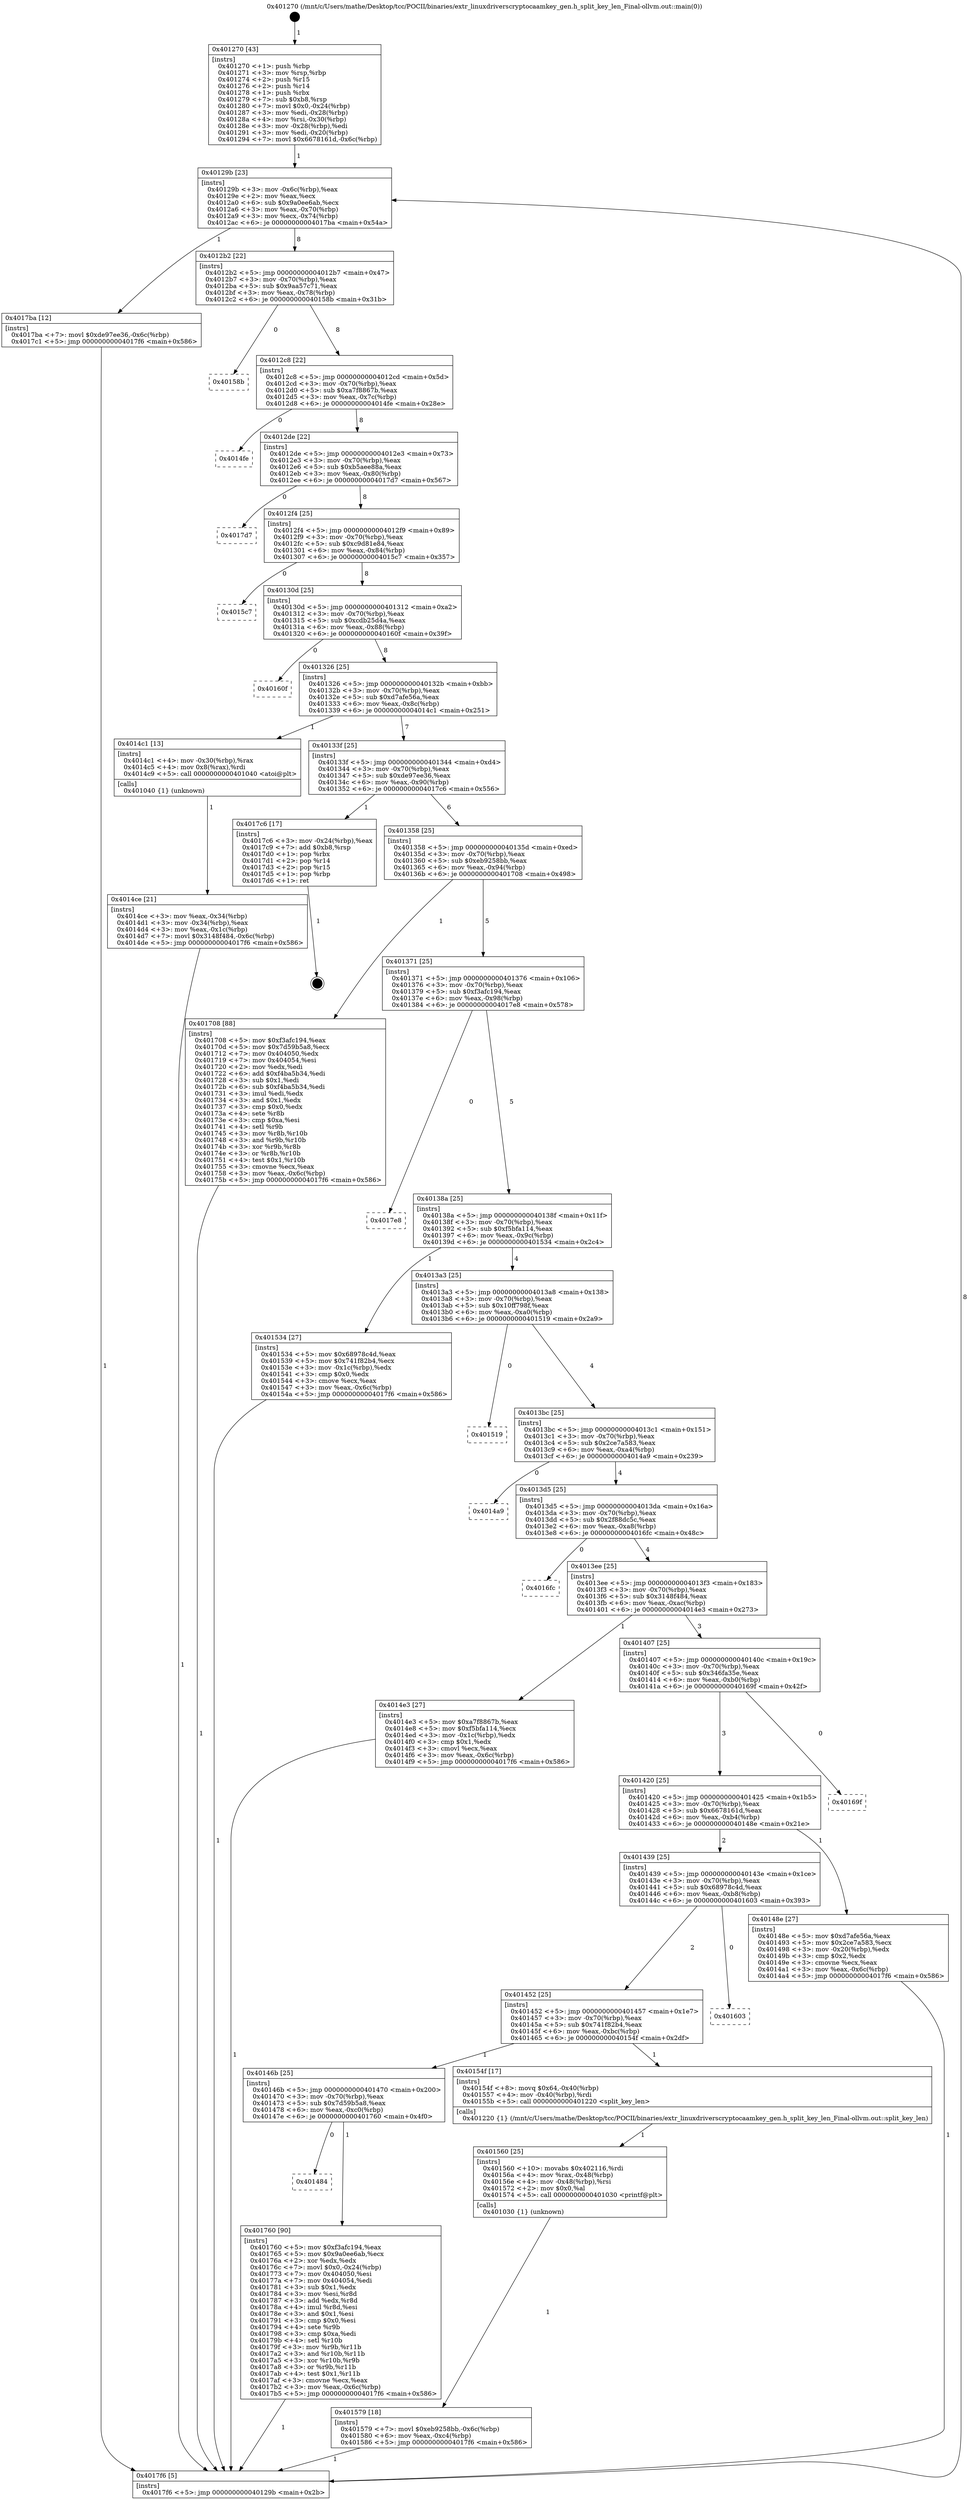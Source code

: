 digraph "0x401270" {
  label = "0x401270 (/mnt/c/Users/mathe/Desktop/tcc/POCII/binaries/extr_linuxdriverscryptocaamkey_gen.h_split_key_len_Final-ollvm.out::main(0))"
  labelloc = "t"
  node[shape=record]

  Entry [label="",width=0.3,height=0.3,shape=circle,fillcolor=black,style=filled]
  "0x40129b" [label="{
     0x40129b [23]\l
     | [instrs]\l
     &nbsp;&nbsp;0x40129b \<+3\>: mov -0x6c(%rbp),%eax\l
     &nbsp;&nbsp;0x40129e \<+2\>: mov %eax,%ecx\l
     &nbsp;&nbsp;0x4012a0 \<+6\>: sub $0x9a0ee6ab,%ecx\l
     &nbsp;&nbsp;0x4012a6 \<+3\>: mov %eax,-0x70(%rbp)\l
     &nbsp;&nbsp;0x4012a9 \<+3\>: mov %ecx,-0x74(%rbp)\l
     &nbsp;&nbsp;0x4012ac \<+6\>: je 00000000004017ba \<main+0x54a\>\l
  }"]
  "0x4017ba" [label="{
     0x4017ba [12]\l
     | [instrs]\l
     &nbsp;&nbsp;0x4017ba \<+7\>: movl $0xde97ee36,-0x6c(%rbp)\l
     &nbsp;&nbsp;0x4017c1 \<+5\>: jmp 00000000004017f6 \<main+0x586\>\l
  }"]
  "0x4012b2" [label="{
     0x4012b2 [22]\l
     | [instrs]\l
     &nbsp;&nbsp;0x4012b2 \<+5\>: jmp 00000000004012b7 \<main+0x47\>\l
     &nbsp;&nbsp;0x4012b7 \<+3\>: mov -0x70(%rbp),%eax\l
     &nbsp;&nbsp;0x4012ba \<+5\>: sub $0x9aa57c71,%eax\l
     &nbsp;&nbsp;0x4012bf \<+3\>: mov %eax,-0x78(%rbp)\l
     &nbsp;&nbsp;0x4012c2 \<+6\>: je 000000000040158b \<main+0x31b\>\l
  }"]
  Exit [label="",width=0.3,height=0.3,shape=circle,fillcolor=black,style=filled,peripheries=2]
  "0x40158b" [label="{
     0x40158b\l
  }", style=dashed]
  "0x4012c8" [label="{
     0x4012c8 [22]\l
     | [instrs]\l
     &nbsp;&nbsp;0x4012c8 \<+5\>: jmp 00000000004012cd \<main+0x5d\>\l
     &nbsp;&nbsp;0x4012cd \<+3\>: mov -0x70(%rbp),%eax\l
     &nbsp;&nbsp;0x4012d0 \<+5\>: sub $0xa7f8867b,%eax\l
     &nbsp;&nbsp;0x4012d5 \<+3\>: mov %eax,-0x7c(%rbp)\l
     &nbsp;&nbsp;0x4012d8 \<+6\>: je 00000000004014fe \<main+0x28e\>\l
  }"]
  "0x401484" [label="{
     0x401484\l
  }", style=dashed]
  "0x4014fe" [label="{
     0x4014fe\l
  }", style=dashed]
  "0x4012de" [label="{
     0x4012de [22]\l
     | [instrs]\l
     &nbsp;&nbsp;0x4012de \<+5\>: jmp 00000000004012e3 \<main+0x73\>\l
     &nbsp;&nbsp;0x4012e3 \<+3\>: mov -0x70(%rbp),%eax\l
     &nbsp;&nbsp;0x4012e6 \<+5\>: sub $0xb5aee88a,%eax\l
     &nbsp;&nbsp;0x4012eb \<+3\>: mov %eax,-0x80(%rbp)\l
     &nbsp;&nbsp;0x4012ee \<+6\>: je 00000000004017d7 \<main+0x567\>\l
  }"]
  "0x401760" [label="{
     0x401760 [90]\l
     | [instrs]\l
     &nbsp;&nbsp;0x401760 \<+5\>: mov $0xf3afc194,%eax\l
     &nbsp;&nbsp;0x401765 \<+5\>: mov $0x9a0ee6ab,%ecx\l
     &nbsp;&nbsp;0x40176a \<+2\>: xor %edx,%edx\l
     &nbsp;&nbsp;0x40176c \<+7\>: movl $0x0,-0x24(%rbp)\l
     &nbsp;&nbsp;0x401773 \<+7\>: mov 0x404050,%esi\l
     &nbsp;&nbsp;0x40177a \<+7\>: mov 0x404054,%edi\l
     &nbsp;&nbsp;0x401781 \<+3\>: sub $0x1,%edx\l
     &nbsp;&nbsp;0x401784 \<+3\>: mov %esi,%r8d\l
     &nbsp;&nbsp;0x401787 \<+3\>: add %edx,%r8d\l
     &nbsp;&nbsp;0x40178a \<+4\>: imul %r8d,%esi\l
     &nbsp;&nbsp;0x40178e \<+3\>: and $0x1,%esi\l
     &nbsp;&nbsp;0x401791 \<+3\>: cmp $0x0,%esi\l
     &nbsp;&nbsp;0x401794 \<+4\>: sete %r9b\l
     &nbsp;&nbsp;0x401798 \<+3\>: cmp $0xa,%edi\l
     &nbsp;&nbsp;0x40179b \<+4\>: setl %r10b\l
     &nbsp;&nbsp;0x40179f \<+3\>: mov %r9b,%r11b\l
     &nbsp;&nbsp;0x4017a2 \<+3\>: and %r10b,%r11b\l
     &nbsp;&nbsp;0x4017a5 \<+3\>: xor %r10b,%r9b\l
     &nbsp;&nbsp;0x4017a8 \<+3\>: or %r9b,%r11b\l
     &nbsp;&nbsp;0x4017ab \<+4\>: test $0x1,%r11b\l
     &nbsp;&nbsp;0x4017af \<+3\>: cmovne %ecx,%eax\l
     &nbsp;&nbsp;0x4017b2 \<+3\>: mov %eax,-0x6c(%rbp)\l
     &nbsp;&nbsp;0x4017b5 \<+5\>: jmp 00000000004017f6 \<main+0x586\>\l
  }"]
  "0x4017d7" [label="{
     0x4017d7\l
  }", style=dashed]
  "0x4012f4" [label="{
     0x4012f4 [25]\l
     | [instrs]\l
     &nbsp;&nbsp;0x4012f4 \<+5\>: jmp 00000000004012f9 \<main+0x89\>\l
     &nbsp;&nbsp;0x4012f9 \<+3\>: mov -0x70(%rbp),%eax\l
     &nbsp;&nbsp;0x4012fc \<+5\>: sub $0xc9d81e84,%eax\l
     &nbsp;&nbsp;0x401301 \<+6\>: mov %eax,-0x84(%rbp)\l
     &nbsp;&nbsp;0x401307 \<+6\>: je 00000000004015c7 \<main+0x357\>\l
  }"]
  "0x401579" [label="{
     0x401579 [18]\l
     | [instrs]\l
     &nbsp;&nbsp;0x401579 \<+7\>: movl $0xeb9258bb,-0x6c(%rbp)\l
     &nbsp;&nbsp;0x401580 \<+6\>: mov %eax,-0xc4(%rbp)\l
     &nbsp;&nbsp;0x401586 \<+5\>: jmp 00000000004017f6 \<main+0x586\>\l
  }"]
  "0x4015c7" [label="{
     0x4015c7\l
  }", style=dashed]
  "0x40130d" [label="{
     0x40130d [25]\l
     | [instrs]\l
     &nbsp;&nbsp;0x40130d \<+5\>: jmp 0000000000401312 \<main+0xa2\>\l
     &nbsp;&nbsp;0x401312 \<+3\>: mov -0x70(%rbp),%eax\l
     &nbsp;&nbsp;0x401315 \<+5\>: sub $0xcdb25d4a,%eax\l
     &nbsp;&nbsp;0x40131a \<+6\>: mov %eax,-0x88(%rbp)\l
     &nbsp;&nbsp;0x401320 \<+6\>: je 000000000040160f \<main+0x39f\>\l
  }"]
  "0x401560" [label="{
     0x401560 [25]\l
     | [instrs]\l
     &nbsp;&nbsp;0x401560 \<+10\>: movabs $0x402116,%rdi\l
     &nbsp;&nbsp;0x40156a \<+4\>: mov %rax,-0x48(%rbp)\l
     &nbsp;&nbsp;0x40156e \<+4\>: mov -0x48(%rbp),%rsi\l
     &nbsp;&nbsp;0x401572 \<+2\>: mov $0x0,%al\l
     &nbsp;&nbsp;0x401574 \<+5\>: call 0000000000401030 \<printf@plt\>\l
     | [calls]\l
     &nbsp;&nbsp;0x401030 \{1\} (unknown)\l
  }"]
  "0x40160f" [label="{
     0x40160f\l
  }", style=dashed]
  "0x401326" [label="{
     0x401326 [25]\l
     | [instrs]\l
     &nbsp;&nbsp;0x401326 \<+5\>: jmp 000000000040132b \<main+0xbb\>\l
     &nbsp;&nbsp;0x40132b \<+3\>: mov -0x70(%rbp),%eax\l
     &nbsp;&nbsp;0x40132e \<+5\>: sub $0xd7afe56a,%eax\l
     &nbsp;&nbsp;0x401333 \<+6\>: mov %eax,-0x8c(%rbp)\l
     &nbsp;&nbsp;0x401339 \<+6\>: je 00000000004014c1 \<main+0x251\>\l
  }"]
  "0x40146b" [label="{
     0x40146b [25]\l
     | [instrs]\l
     &nbsp;&nbsp;0x40146b \<+5\>: jmp 0000000000401470 \<main+0x200\>\l
     &nbsp;&nbsp;0x401470 \<+3\>: mov -0x70(%rbp),%eax\l
     &nbsp;&nbsp;0x401473 \<+5\>: sub $0x7d59b5a8,%eax\l
     &nbsp;&nbsp;0x401478 \<+6\>: mov %eax,-0xc0(%rbp)\l
     &nbsp;&nbsp;0x40147e \<+6\>: je 0000000000401760 \<main+0x4f0\>\l
  }"]
  "0x4014c1" [label="{
     0x4014c1 [13]\l
     | [instrs]\l
     &nbsp;&nbsp;0x4014c1 \<+4\>: mov -0x30(%rbp),%rax\l
     &nbsp;&nbsp;0x4014c5 \<+4\>: mov 0x8(%rax),%rdi\l
     &nbsp;&nbsp;0x4014c9 \<+5\>: call 0000000000401040 \<atoi@plt\>\l
     | [calls]\l
     &nbsp;&nbsp;0x401040 \{1\} (unknown)\l
  }"]
  "0x40133f" [label="{
     0x40133f [25]\l
     | [instrs]\l
     &nbsp;&nbsp;0x40133f \<+5\>: jmp 0000000000401344 \<main+0xd4\>\l
     &nbsp;&nbsp;0x401344 \<+3\>: mov -0x70(%rbp),%eax\l
     &nbsp;&nbsp;0x401347 \<+5\>: sub $0xde97ee36,%eax\l
     &nbsp;&nbsp;0x40134c \<+6\>: mov %eax,-0x90(%rbp)\l
     &nbsp;&nbsp;0x401352 \<+6\>: je 00000000004017c6 \<main+0x556\>\l
  }"]
  "0x40154f" [label="{
     0x40154f [17]\l
     | [instrs]\l
     &nbsp;&nbsp;0x40154f \<+8\>: movq $0x64,-0x40(%rbp)\l
     &nbsp;&nbsp;0x401557 \<+4\>: mov -0x40(%rbp),%rdi\l
     &nbsp;&nbsp;0x40155b \<+5\>: call 0000000000401220 \<split_key_len\>\l
     | [calls]\l
     &nbsp;&nbsp;0x401220 \{1\} (/mnt/c/Users/mathe/Desktop/tcc/POCII/binaries/extr_linuxdriverscryptocaamkey_gen.h_split_key_len_Final-ollvm.out::split_key_len)\l
  }"]
  "0x4017c6" [label="{
     0x4017c6 [17]\l
     | [instrs]\l
     &nbsp;&nbsp;0x4017c6 \<+3\>: mov -0x24(%rbp),%eax\l
     &nbsp;&nbsp;0x4017c9 \<+7\>: add $0xb8,%rsp\l
     &nbsp;&nbsp;0x4017d0 \<+1\>: pop %rbx\l
     &nbsp;&nbsp;0x4017d1 \<+2\>: pop %r14\l
     &nbsp;&nbsp;0x4017d3 \<+2\>: pop %r15\l
     &nbsp;&nbsp;0x4017d5 \<+1\>: pop %rbp\l
     &nbsp;&nbsp;0x4017d6 \<+1\>: ret\l
  }"]
  "0x401358" [label="{
     0x401358 [25]\l
     | [instrs]\l
     &nbsp;&nbsp;0x401358 \<+5\>: jmp 000000000040135d \<main+0xed\>\l
     &nbsp;&nbsp;0x40135d \<+3\>: mov -0x70(%rbp),%eax\l
     &nbsp;&nbsp;0x401360 \<+5\>: sub $0xeb9258bb,%eax\l
     &nbsp;&nbsp;0x401365 \<+6\>: mov %eax,-0x94(%rbp)\l
     &nbsp;&nbsp;0x40136b \<+6\>: je 0000000000401708 \<main+0x498\>\l
  }"]
  "0x401452" [label="{
     0x401452 [25]\l
     | [instrs]\l
     &nbsp;&nbsp;0x401452 \<+5\>: jmp 0000000000401457 \<main+0x1e7\>\l
     &nbsp;&nbsp;0x401457 \<+3\>: mov -0x70(%rbp),%eax\l
     &nbsp;&nbsp;0x40145a \<+5\>: sub $0x741f82b4,%eax\l
     &nbsp;&nbsp;0x40145f \<+6\>: mov %eax,-0xbc(%rbp)\l
     &nbsp;&nbsp;0x401465 \<+6\>: je 000000000040154f \<main+0x2df\>\l
  }"]
  "0x401708" [label="{
     0x401708 [88]\l
     | [instrs]\l
     &nbsp;&nbsp;0x401708 \<+5\>: mov $0xf3afc194,%eax\l
     &nbsp;&nbsp;0x40170d \<+5\>: mov $0x7d59b5a8,%ecx\l
     &nbsp;&nbsp;0x401712 \<+7\>: mov 0x404050,%edx\l
     &nbsp;&nbsp;0x401719 \<+7\>: mov 0x404054,%esi\l
     &nbsp;&nbsp;0x401720 \<+2\>: mov %edx,%edi\l
     &nbsp;&nbsp;0x401722 \<+6\>: add $0xf4ba5b34,%edi\l
     &nbsp;&nbsp;0x401728 \<+3\>: sub $0x1,%edi\l
     &nbsp;&nbsp;0x40172b \<+6\>: sub $0xf4ba5b34,%edi\l
     &nbsp;&nbsp;0x401731 \<+3\>: imul %edi,%edx\l
     &nbsp;&nbsp;0x401734 \<+3\>: and $0x1,%edx\l
     &nbsp;&nbsp;0x401737 \<+3\>: cmp $0x0,%edx\l
     &nbsp;&nbsp;0x40173a \<+4\>: sete %r8b\l
     &nbsp;&nbsp;0x40173e \<+3\>: cmp $0xa,%esi\l
     &nbsp;&nbsp;0x401741 \<+4\>: setl %r9b\l
     &nbsp;&nbsp;0x401745 \<+3\>: mov %r8b,%r10b\l
     &nbsp;&nbsp;0x401748 \<+3\>: and %r9b,%r10b\l
     &nbsp;&nbsp;0x40174b \<+3\>: xor %r9b,%r8b\l
     &nbsp;&nbsp;0x40174e \<+3\>: or %r8b,%r10b\l
     &nbsp;&nbsp;0x401751 \<+4\>: test $0x1,%r10b\l
     &nbsp;&nbsp;0x401755 \<+3\>: cmovne %ecx,%eax\l
     &nbsp;&nbsp;0x401758 \<+3\>: mov %eax,-0x6c(%rbp)\l
     &nbsp;&nbsp;0x40175b \<+5\>: jmp 00000000004017f6 \<main+0x586\>\l
  }"]
  "0x401371" [label="{
     0x401371 [25]\l
     | [instrs]\l
     &nbsp;&nbsp;0x401371 \<+5\>: jmp 0000000000401376 \<main+0x106\>\l
     &nbsp;&nbsp;0x401376 \<+3\>: mov -0x70(%rbp),%eax\l
     &nbsp;&nbsp;0x401379 \<+5\>: sub $0xf3afc194,%eax\l
     &nbsp;&nbsp;0x40137e \<+6\>: mov %eax,-0x98(%rbp)\l
     &nbsp;&nbsp;0x401384 \<+6\>: je 00000000004017e8 \<main+0x578\>\l
  }"]
  "0x401603" [label="{
     0x401603\l
  }", style=dashed]
  "0x4017e8" [label="{
     0x4017e8\l
  }", style=dashed]
  "0x40138a" [label="{
     0x40138a [25]\l
     | [instrs]\l
     &nbsp;&nbsp;0x40138a \<+5\>: jmp 000000000040138f \<main+0x11f\>\l
     &nbsp;&nbsp;0x40138f \<+3\>: mov -0x70(%rbp),%eax\l
     &nbsp;&nbsp;0x401392 \<+5\>: sub $0xf5bfa114,%eax\l
     &nbsp;&nbsp;0x401397 \<+6\>: mov %eax,-0x9c(%rbp)\l
     &nbsp;&nbsp;0x40139d \<+6\>: je 0000000000401534 \<main+0x2c4\>\l
  }"]
  "0x4014ce" [label="{
     0x4014ce [21]\l
     | [instrs]\l
     &nbsp;&nbsp;0x4014ce \<+3\>: mov %eax,-0x34(%rbp)\l
     &nbsp;&nbsp;0x4014d1 \<+3\>: mov -0x34(%rbp),%eax\l
     &nbsp;&nbsp;0x4014d4 \<+3\>: mov %eax,-0x1c(%rbp)\l
     &nbsp;&nbsp;0x4014d7 \<+7\>: movl $0x3148f484,-0x6c(%rbp)\l
     &nbsp;&nbsp;0x4014de \<+5\>: jmp 00000000004017f6 \<main+0x586\>\l
  }"]
  "0x401534" [label="{
     0x401534 [27]\l
     | [instrs]\l
     &nbsp;&nbsp;0x401534 \<+5\>: mov $0x68978c4d,%eax\l
     &nbsp;&nbsp;0x401539 \<+5\>: mov $0x741f82b4,%ecx\l
     &nbsp;&nbsp;0x40153e \<+3\>: mov -0x1c(%rbp),%edx\l
     &nbsp;&nbsp;0x401541 \<+3\>: cmp $0x0,%edx\l
     &nbsp;&nbsp;0x401544 \<+3\>: cmove %ecx,%eax\l
     &nbsp;&nbsp;0x401547 \<+3\>: mov %eax,-0x6c(%rbp)\l
     &nbsp;&nbsp;0x40154a \<+5\>: jmp 00000000004017f6 \<main+0x586\>\l
  }"]
  "0x4013a3" [label="{
     0x4013a3 [25]\l
     | [instrs]\l
     &nbsp;&nbsp;0x4013a3 \<+5\>: jmp 00000000004013a8 \<main+0x138\>\l
     &nbsp;&nbsp;0x4013a8 \<+3\>: mov -0x70(%rbp),%eax\l
     &nbsp;&nbsp;0x4013ab \<+5\>: sub $0x10ff798f,%eax\l
     &nbsp;&nbsp;0x4013b0 \<+6\>: mov %eax,-0xa0(%rbp)\l
     &nbsp;&nbsp;0x4013b6 \<+6\>: je 0000000000401519 \<main+0x2a9\>\l
  }"]
  "0x401270" [label="{
     0x401270 [43]\l
     | [instrs]\l
     &nbsp;&nbsp;0x401270 \<+1\>: push %rbp\l
     &nbsp;&nbsp;0x401271 \<+3\>: mov %rsp,%rbp\l
     &nbsp;&nbsp;0x401274 \<+2\>: push %r15\l
     &nbsp;&nbsp;0x401276 \<+2\>: push %r14\l
     &nbsp;&nbsp;0x401278 \<+1\>: push %rbx\l
     &nbsp;&nbsp;0x401279 \<+7\>: sub $0xb8,%rsp\l
     &nbsp;&nbsp;0x401280 \<+7\>: movl $0x0,-0x24(%rbp)\l
     &nbsp;&nbsp;0x401287 \<+3\>: mov %edi,-0x28(%rbp)\l
     &nbsp;&nbsp;0x40128a \<+4\>: mov %rsi,-0x30(%rbp)\l
     &nbsp;&nbsp;0x40128e \<+3\>: mov -0x28(%rbp),%edi\l
     &nbsp;&nbsp;0x401291 \<+3\>: mov %edi,-0x20(%rbp)\l
     &nbsp;&nbsp;0x401294 \<+7\>: movl $0x6678161d,-0x6c(%rbp)\l
  }"]
  "0x401519" [label="{
     0x401519\l
  }", style=dashed]
  "0x4013bc" [label="{
     0x4013bc [25]\l
     | [instrs]\l
     &nbsp;&nbsp;0x4013bc \<+5\>: jmp 00000000004013c1 \<main+0x151\>\l
     &nbsp;&nbsp;0x4013c1 \<+3\>: mov -0x70(%rbp),%eax\l
     &nbsp;&nbsp;0x4013c4 \<+5\>: sub $0x2ce7a583,%eax\l
     &nbsp;&nbsp;0x4013c9 \<+6\>: mov %eax,-0xa4(%rbp)\l
     &nbsp;&nbsp;0x4013cf \<+6\>: je 00000000004014a9 \<main+0x239\>\l
  }"]
  "0x4017f6" [label="{
     0x4017f6 [5]\l
     | [instrs]\l
     &nbsp;&nbsp;0x4017f6 \<+5\>: jmp 000000000040129b \<main+0x2b\>\l
  }"]
  "0x4014a9" [label="{
     0x4014a9\l
  }", style=dashed]
  "0x4013d5" [label="{
     0x4013d5 [25]\l
     | [instrs]\l
     &nbsp;&nbsp;0x4013d5 \<+5\>: jmp 00000000004013da \<main+0x16a\>\l
     &nbsp;&nbsp;0x4013da \<+3\>: mov -0x70(%rbp),%eax\l
     &nbsp;&nbsp;0x4013dd \<+5\>: sub $0x2f88dc5c,%eax\l
     &nbsp;&nbsp;0x4013e2 \<+6\>: mov %eax,-0xa8(%rbp)\l
     &nbsp;&nbsp;0x4013e8 \<+6\>: je 00000000004016fc \<main+0x48c\>\l
  }"]
  "0x401439" [label="{
     0x401439 [25]\l
     | [instrs]\l
     &nbsp;&nbsp;0x401439 \<+5\>: jmp 000000000040143e \<main+0x1ce\>\l
     &nbsp;&nbsp;0x40143e \<+3\>: mov -0x70(%rbp),%eax\l
     &nbsp;&nbsp;0x401441 \<+5\>: sub $0x68978c4d,%eax\l
     &nbsp;&nbsp;0x401446 \<+6\>: mov %eax,-0xb8(%rbp)\l
     &nbsp;&nbsp;0x40144c \<+6\>: je 0000000000401603 \<main+0x393\>\l
  }"]
  "0x4016fc" [label="{
     0x4016fc\l
  }", style=dashed]
  "0x4013ee" [label="{
     0x4013ee [25]\l
     | [instrs]\l
     &nbsp;&nbsp;0x4013ee \<+5\>: jmp 00000000004013f3 \<main+0x183\>\l
     &nbsp;&nbsp;0x4013f3 \<+3\>: mov -0x70(%rbp),%eax\l
     &nbsp;&nbsp;0x4013f6 \<+5\>: sub $0x3148f484,%eax\l
     &nbsp;&nbsp;0x4013fb \<+6\>: mov %eax,-0xac(%rbp)\l
     &nbsp;&nbsp;0x401401 \<+6\>: je 00000000004014e3 \<main+0x273\>\l
  }"]
  "0x40148e" [label="{
     0x40148e [27]\l
     | [instrs]\l
     &nbsp;&nbsp;0x40148e \<+5\>: mov $0xd7afe56a,%eax\l
     &nbsp;&nbsp;0x401493 \<+5\>: mov $0x2ce7a583,%ecx\l
     &nbsp;&nbsp;0x401498 \<+3\>: mov -0x20(%rbp),%edx\l
     &nbsp;&nbsp;0x40149b \<+3\>: cmp $0x2,%edx\l
     &nbsp;&nbsp;0x40149e \<+3\>: cmovne %ecx,%eax\l
     &nbsp;&nbsp;0x4014a1 \<+3\>: mov %eax,-0x6c(%rbp)\l
     &nbsp;&nbsp;0x4014a4 \<+5\>: jmp 00000000004017f6 \<main+0x586\>\l
  }"]
  "0x4014e3" [label="{
     0x4014e3 [27]\l
     | [instrs]\l
     &nbsp;&nbsp;0x4014e3 \<+5\>: mov $0xa7f8867b,%eax\l
     &nbsp;&nbsp;0x4014e8 \<+5\>: mov $0xf5bfa114,%ecx\l
     &nbsp;&nbsp;0x4014ed \<+3\>: mov -0x1c(%rbp),%edx\l
     &nbsp;&nbsp;0x4014f0 \<+3\>: cmp $0x1,%edx\l
     &nbsp;&nbsp;0x4014f3 \<+3\>: cmovl %ecx,%eax\l
     &nbsp;&nbsp;0x4014f6 \<+3\>: mov %eax,-0x6c(%rbp)\l
     &nbsp;&nbsp;0x4014f9 \<+5\>: jmp 00000000004017f6 \<main+0x586\>\l
  }"]
  "0x401407" [label="{
     0x401407 [25]\l
     | [instrs]\l
     &nbsp;&nbsp;0x401407 \<+5\>: jmp 000000000040140c \<main+0x19c\>\l
     &nbsp;&nbsp;0x40140c \<+3\>: mov -0x70(%rbp),%eax\l
     &nbsp;&nbsp;0x40140f \<+5\>: sub $0x346fa35e,%eax\l
     &nbsp;&nbsp;0x401414 \<+6\>: mov %eax,-0xb0(%rbp)\l
     &nbsp;&nbsp;0x40141a \<+6\>: je 000000000040169f \<main+0x42f\>\l
  }"]
  "0x401420" [label="{
     0x401420 [25]\l
     | [instrs]\l
     &nbsp;&nbsp;0x401420 \<+5\>: jmp 0000000000401425 \<main+0x1b5\>\l
     &nbsp;&nbsp;0x401425 \<+3\>: mov -0x70(%rbp),%eax\l
     &nbsp;&nbsp;0x401428 \<+5\>: sub $0x6678161d,%eax\l
     &nbsp;&nbsp;0x40142d \<+6\>: mov %eax,-0xb4(%rbp)\l
     &nbsp;&nbsp;0x401433 \<+6\>: je 000000000040148e \<main+0x21e\>\l
  }"]
  "0x40169f" [label="{
     0x40169f\l
  }", style=dashed]
  Entry -> "0x401270" [label=" 1"]
  "0x40129b" -> "0x4017ba" [label=" 1"]
  "0x40129b" -> "0x4012b2" [label=" 8"]
  "0x4017c6" -> Exit [label=" 1"]
  "0x4012b2" -> "0x40158b" [label=" 0"]
  "0x4012b2" -> "0x4012c8" [label=" 8"]
  "0x4017ba" -> "0x4017f6" [label=" 1"]
  "0x4012c8" -> "0x4014fe" [label=" 0"]
  "0x4012c8" -> "0x4012de" [label=" 8"]
  "0x401760" -> "0x4017f6" [label=" 1"]
  "0x4012de" -> "0x4017d7" [label=" 0"]
  "0x4012de" -> "0x4012f4" [label=" 8"]
  "0x40146b" -> "0x401484" [label=" 0"]
  "0x4012f4" -> "0x4015c7" [label=" 0"]
  "0x4012f4" -> "0x40130d" [label=" 8"]
  "0x40146b" -> "0x401760" [label=" 1"]
  "0x40130d" -> "0x40160f" [label=" 0"]
  "0x40130d" -> "0x401326" [label=" 8"]
  "0x401708" -> "0x4017f6" [label=" 1"]
  "0x401326" -> "0x4014c1" [label=" 1"]
  "0x401326" -> "0x40133f" [label=" 7"]
  "0x401579" -> "0x4017f6" [label=" 1"]
  "0x40133f" -> "0x4017c6" [label=" 1"]
  "0x40133f" -> "0x401358" [label=" 6"]
  "0x401560" -> "0x401579" [label=" 1"]
  "0x401358" -> "0x401708" [label=" 1"]
  "0x401358" -> "0x401371" [label=" 5"]
  "0x401452" -> "0x40146b" [label=" 1"]
  "0x401371" -> "0x4017e8" [label=" 0"]
  "0x401371" -> "0x40138a" [label=" 5"]
  "0x401452" -> "0x40154f" [label=" 1"]
  "0x40138a" -> "0x401534" [label=" 1"]
  "0x40138a" -> "0x4013a3" [label=" 4"]
  "0x401439" -> "0x401452" [label=" 2"]
  "0x4013a3" -> "0x401519" [label=" 0"]
  "0x4013a3" -> "0x4013bc" [label=" 4"]
  "0x401439" -> "0x401603" [label=" 0"]
  "0x4013bc" -> "0x4014a9" [label=" 0"]
  "0x4013bc" -> "0x4013d5" [label=" 4"]
  "0x40154f" -> "0x401560" [label=" 1"]
  "0x4013d5" -> "0x4016fc" [label=" 0"]
  "0x4013d5" -> "0x4013ee" [label=" 4"]
  "0x401534" -> "0x4017f6" [label=" 1"]
  "0x4013ee" -> "0x4014e3" [label=" 1"]
  "0x4013ee" -> "0x401407" [label=" 3"]
  "0x4014e3" -> "0x4017f6" [label=" 1"]
  "0x401407" -> "0x40169f" [label=" 0"]
  "0x401407" -> "0x401420" [label=" 3"]
  "0x4014ce" -> "0x4017f6" [label=" 1"]
  "0x401420" -> "0x40148e" [label=" 1"]
  "0x401420" -> "0x401439" [label=" 2"]
  "0x40148e" -> "0x4017f6" [label=" 1"]
  "0x401270" -> "0x40129b" [label=" 1"]
  "0x4017f6" -> "0x40129b" [label=" 8"]
  "0x4014c1" -> "0x4014ce" [label=" 1"]
}
